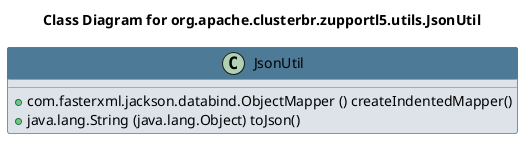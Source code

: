 @startuml 
skinparam class { 
 BackgroundColor #DEE3E9 
 ArrowColor #4D7A97 
 BorderColor #4D7A97 
}
left to right direction 
title Class Diagram for org.apache.clusterbr.zupportl5.utils.JsonUtil
skinparam titleBackgroundColor White
skinparam classHeaderBackgroundColor #4D7A97 
skinparam stereotypeCBackgroundColor #F8981D 

class JsonUtil {
 + com.fasterxml.jackson.databind.ObjectMapper () createIndentedMapper()
 + java.lang.String (java.lang.Object) toJson()
}
@enduml